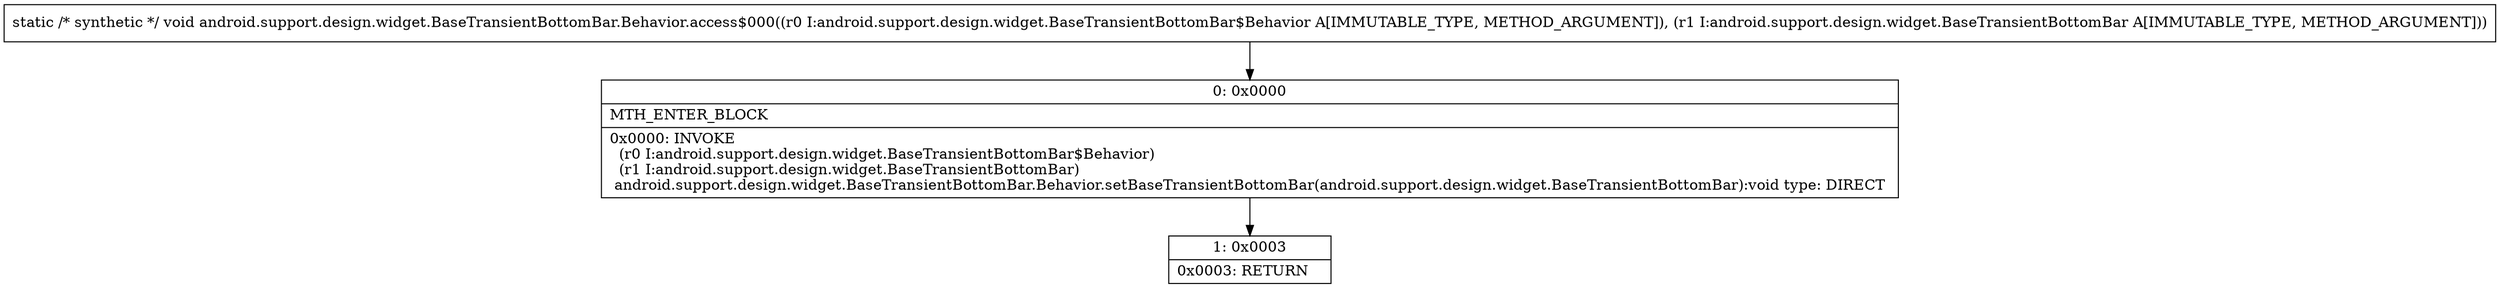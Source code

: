 digraph "CFG forandroid.support.design.widget.BaseTransientBottomBar.Behavior.access$000(Landroid\/support\/design\/widget\/BaseTransientBottomBar$Behavior;Landroid\/support\/design\/widget\/BaseTransientBottomBar;)V" {
Node_0 [shape=record,label="{0\:\ 0x0000|MTH_ENTER_BLOCK\l|0x0000: INVOKE  \l  (r0 I:android.support.design.widget.BaseTransientBottomBar$Behavior)\l  (r1 I:android.support.design.widget.BaseTransientBottomBar)\l android.support.design.widget.BaseTransientBottomBar.Behavior.setBaseTransientBottomBar(android.support.design.widget.BaseTransientBottomBar):void type: DIRECT \l}"];
Node_1 [shape=record,label="{1\:\ 0x0003|0x0003: RETURN   \l}"];
MethodNode[shape=record,label="{static \/* synthetic *\/ void android.support.design.widget.BaseTransientBottomBar.Behavior.access$000((r0 I:android.support.design.widget.BaseTransientBottomBar$Behavior A[IMMUTABLE_TYPE, METHOD_ARGUMENT]), (r1 I:android.support.design.widget.BaseTransientBottomBar A[IMMUTABLE_TYPE, METHOD_ARGUMENT])) }"];
MethodNode -> Node_0;
Node_0 -> Node_1;
}

